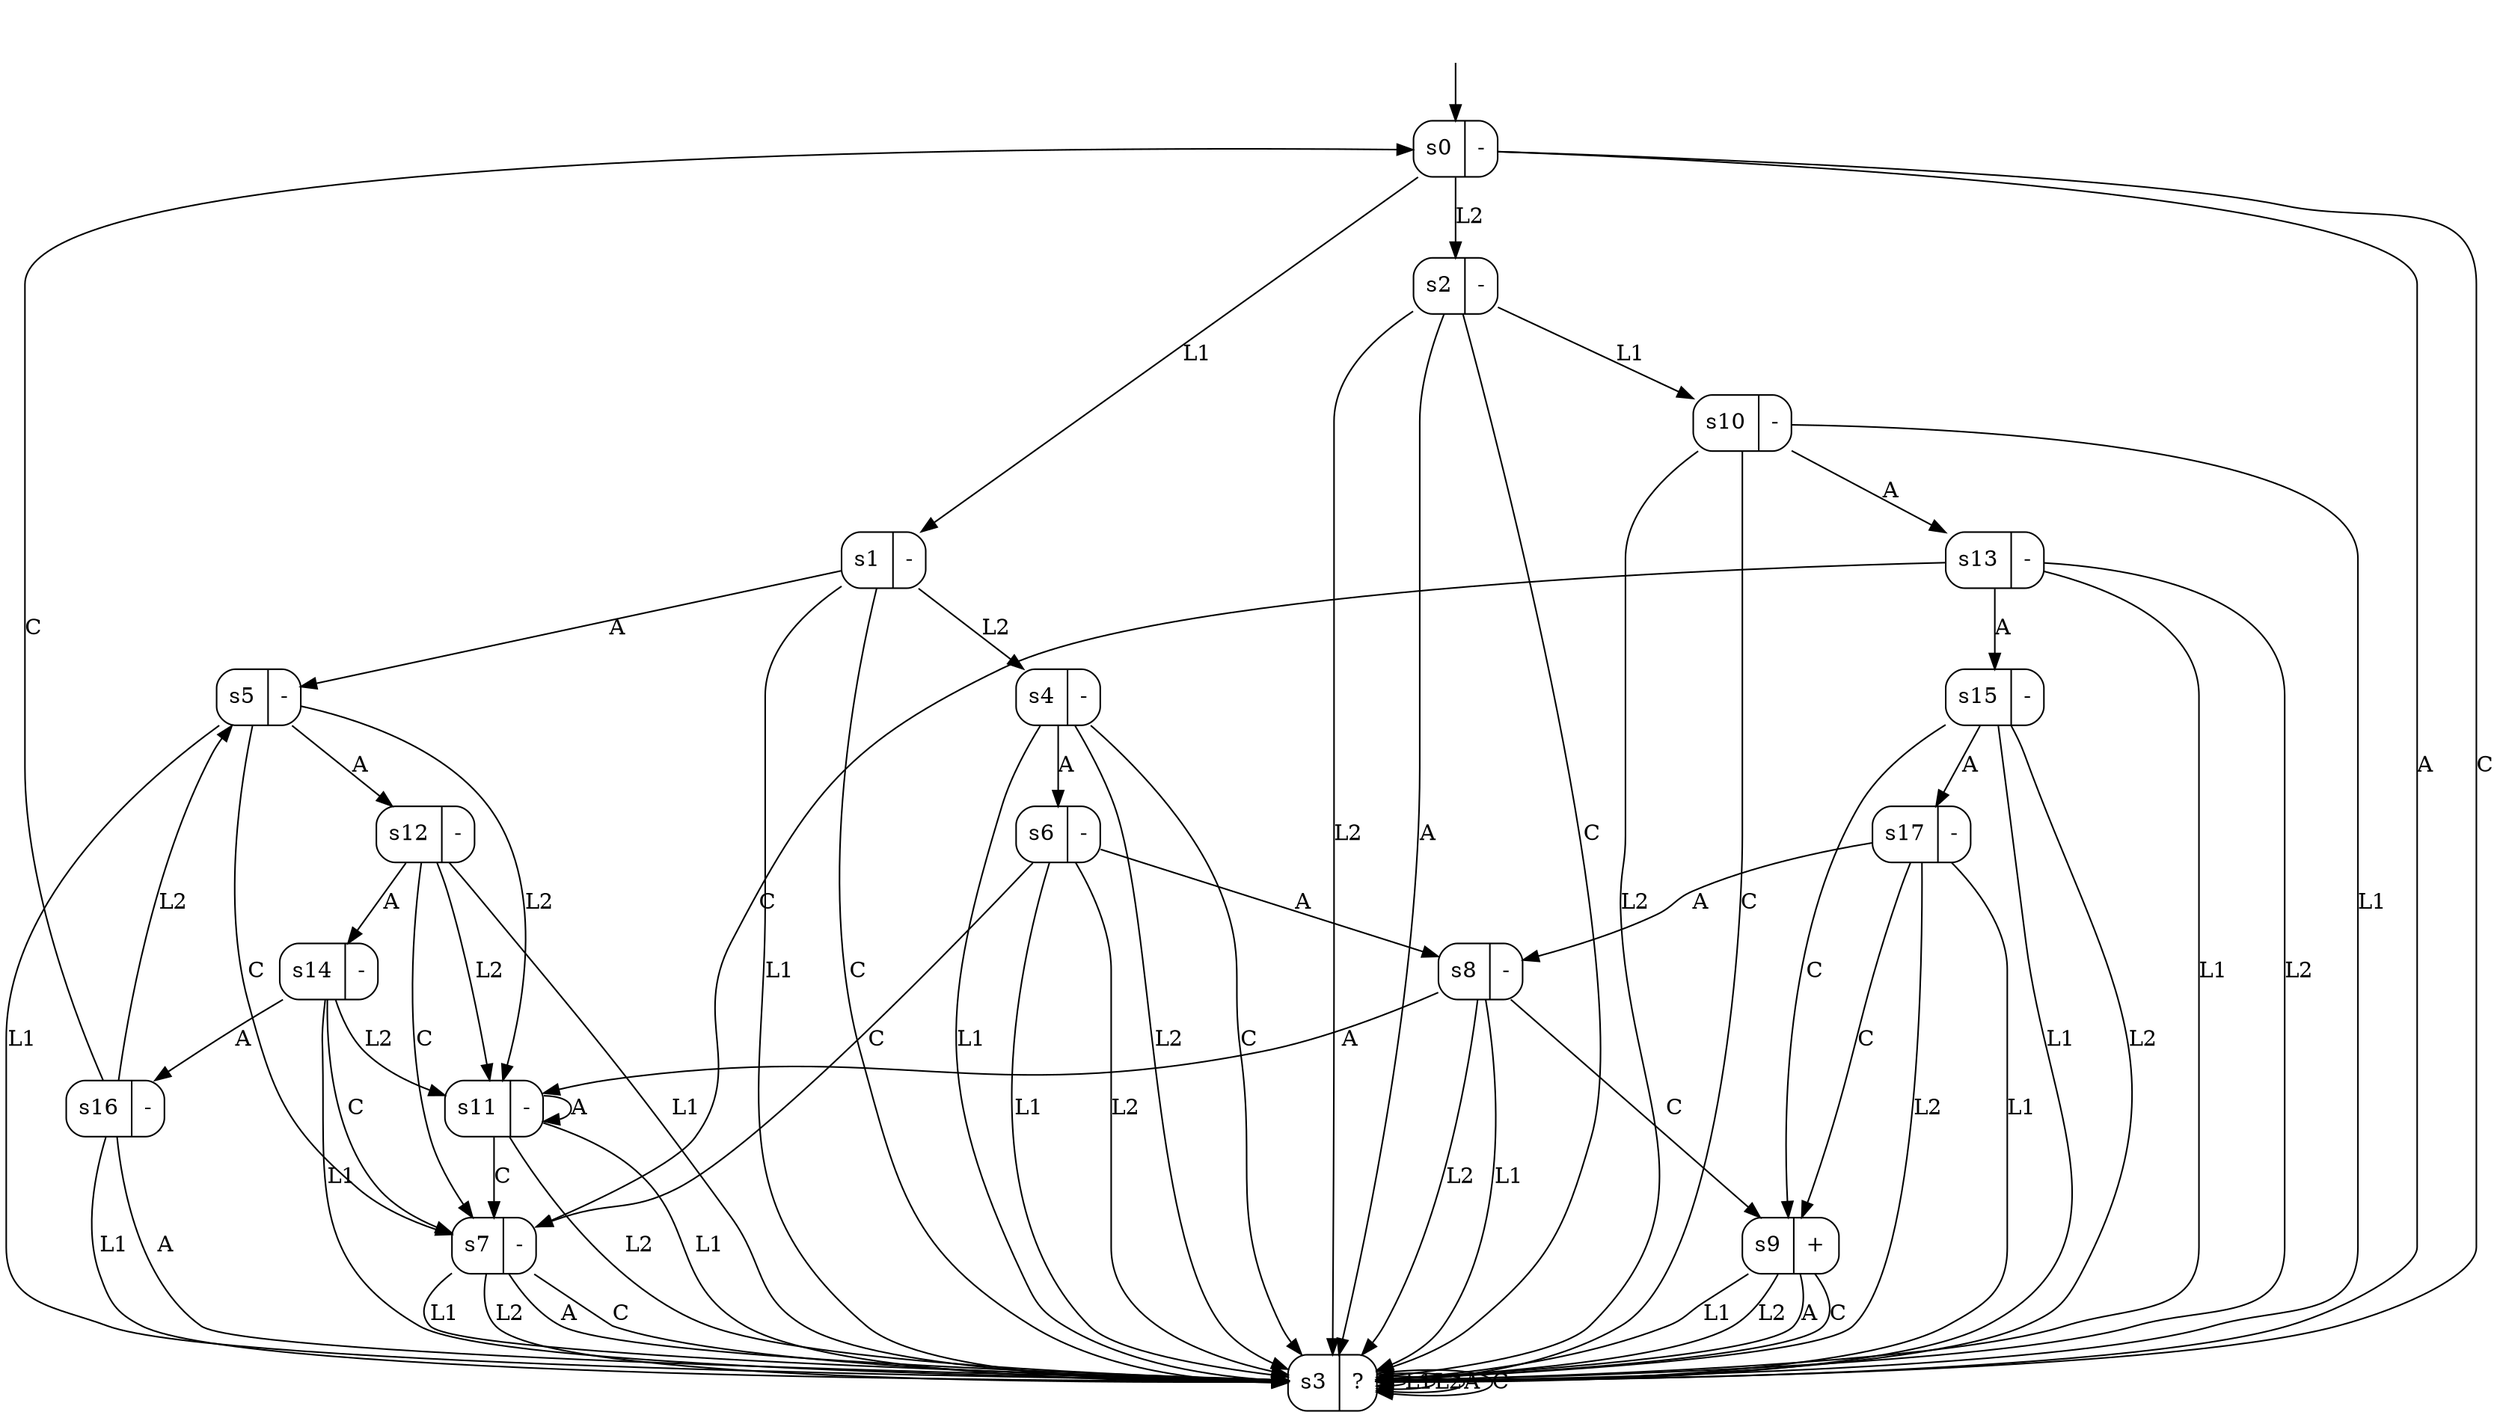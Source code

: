digraph "output/magento_dfa3_0.4" {
s0 [label="s0|-", shape=record, style=rounded];
s1 [label="s1|-", shape=record, style=rounded];
s2 [label="s2|-", shape=record, style=rounded];
s3 [label="s3|?", shape=record, style=rounded];
s4 [label="s4|-", shape=record, style=rounded];
s5 [label="s5|-", shape=record, style=rounded];
s6 [label="s6|-", shape=record, style=rounded];
s7 [label="s7|-", shape=record, style=rounded];
s8 [label="s8|-", shape=record, style=rounded];
s9 [label="s9|+", shape=record, style=rounded];
s10 [label="s10|-", shape=record, style=rounded];
s11 [label="s11|-", shape=record, style=rounded];
s12 [label="s12|-", shape=record, style=rounded];
s13 [label="s13|-", shape=record, style=rounded];
s14 [label="s14|-", shape=record, style=rounded];
s15 [label="s15|-", shape=record, style=rounded];
s16 [label="s16|-", shape=record, style=rounded];
s17 [label="s17|-", shape=record, style=rounded];
s0 -> s1  [label=L1];
s0 -> s2  [label=L2];
s0 -> s3  [label=A];
s0 -> s3  [label=C];
s1 -> s3  [label=L1];
s1 -> s4  [label=L2];
s1 -> s5  [label=A];
s1 -> s3  [label=C];
s2 -> s10  [label=L1];
s2 -> s3  [label=L2];
s2 -> s3  [label=A];
s2 -> s3  [label=C];
s3 -> s3  [label=L1];
s3 -> s3  [label=L2];
s3 -> s3  [label=A];
s3 -> s3  [label=C];
s4 -> s3  [label=L1];
s4 -> s3  [label=L2];
s4 -> s6  [label=A];
s4 -> s3  [label=C];
s5 -> s3  [label=L1];
s5 -> s11  [label=L2];
s5 -> s12  [label=A];
s5 -> s7  [label=C];
s6 -> s3  [label=L1];
s6 -> s3  [label=L2];
s6 -> s8  [label=A];
s6 -> s7  [label=C];
s7 -> s3  [label=L1];
s7 -> s3  [label=L2];
s7 -> s3  [label=A];
s7 -> s3  [label=C];
s8 -> s3  [label=L1];
s8 -> s3  [label=L2];
s8 -> s11  [label=A];
s8 -> s9  [label=C];
s9 -> s3  [label=L1];
s9 -> s3  [label=L2];
s9 -> s3  [label=A];
s9 -> s3  [label=C];
s10 -> s3  [label=L1];
s10 -> s3  [label=L2];
s10 -> s13  [label=A];
s10 -> s3  [label=C];
s11 -> s3  [label=L1];
s11 -> s3  [label=L2];
s11 -> s11  [label=A];
s11 -> s7  [label=C];
s12 -> s3  [label=L1];
s12 -> s11  [label=L2];
s12 -> s14  [label=A];
s12 -> s7  [label=C];
s13 -> s3  [label=L1];
s13 -> s3  [label=L2];
s13 -> s15  [label=A];
s13 -> s7  [label=C];
s14 -> s3  [label=L1];
s14 -> s11  [label=L2];
s14 -> s16  [label=A];
s14 -> s7  [label=C];
s15 -> s3  [label=L1];
s15 -> s3  [label=L2];
s15 -> s17  [label=A];
s15 -> s9  [label=C];
s16 -> s3  [label=L1];
s16 -> s5  [label=L2];
s16 -> s3  [label=A];
s16 -> s0  [label=C];
s17 -> s3  [label=L1];
s17 -> s3  [label=L2];
s17 -> s8  [label=A];
s17 -> s9  [label=C];
__start0 [label="", shape=none];
__start0 -> s0  [label=""];
}
